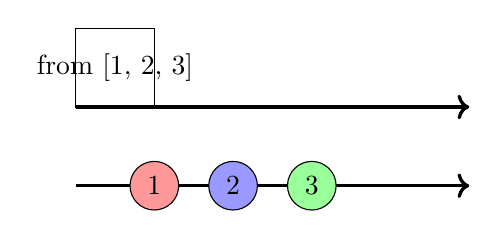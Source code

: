 \begin{tikzpicture}
  	\draw [->,very thick] (0,0) -- (5,0);
  	\draw [->,very thick] (0,-1) -- (5,-1);

	\draw (1,1) rectangle (0,0) node[pos=.5] {from [1, 2, 3]};	

  	\draw (1,-1) node [draw,circle,fill=red!40] {1};
  	\draw (2,-1) node [draw,circle,fill=blue!40] {2};
  	\draw (3,-1) node [draw,circle,fill=green!40] {3};
\end{tikzpicture} 